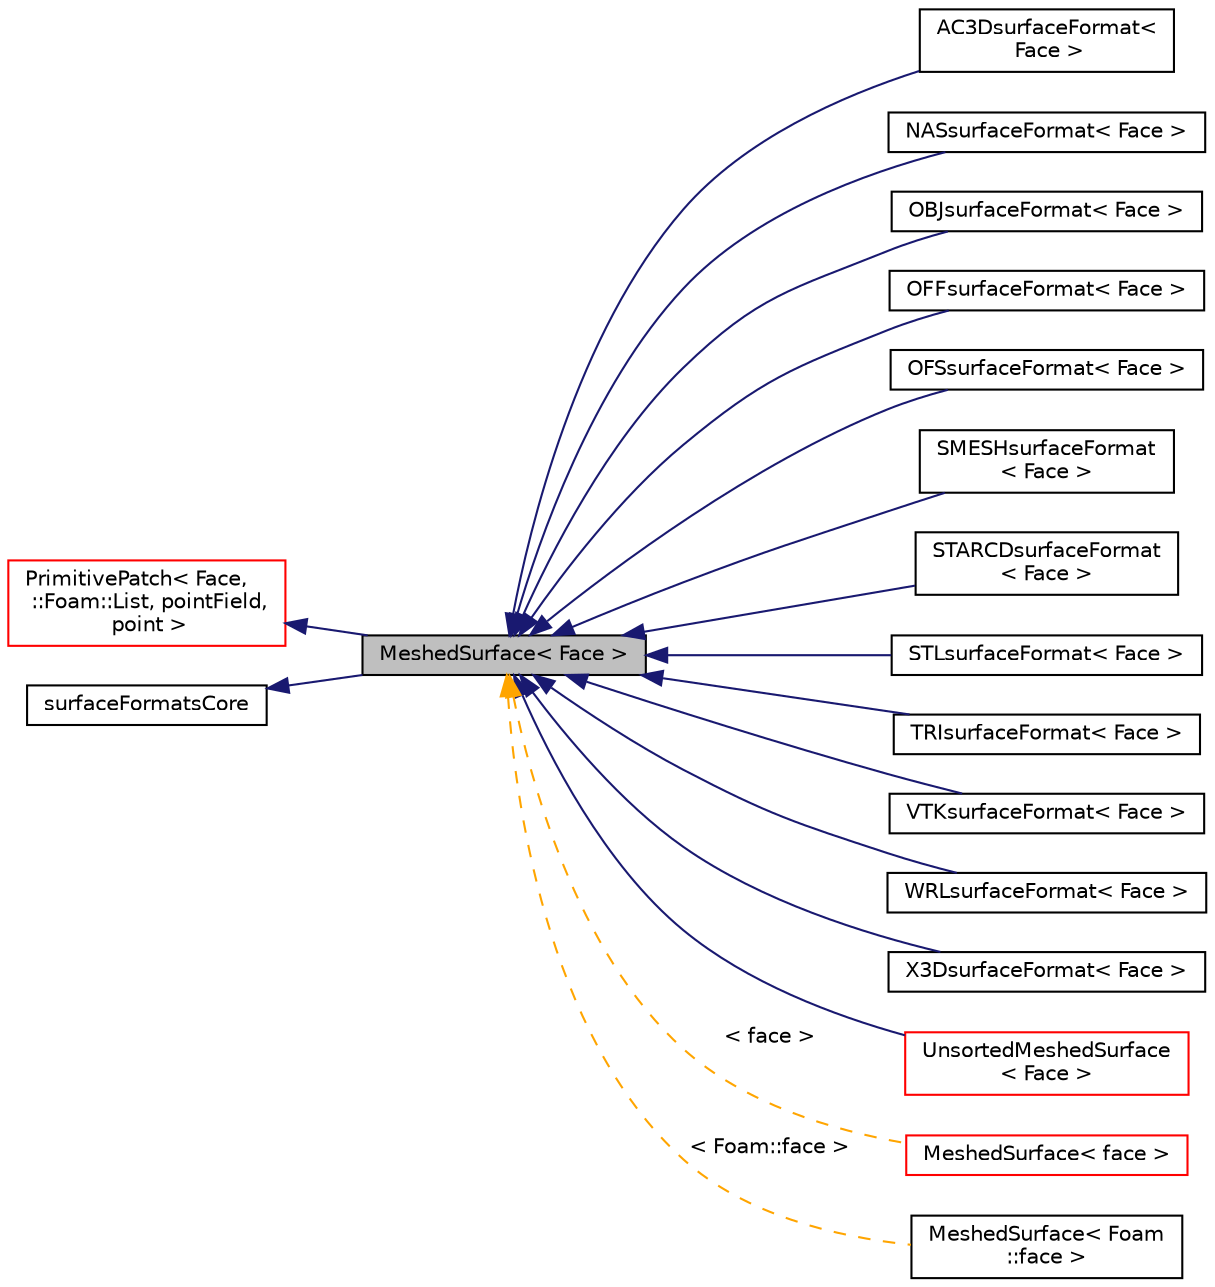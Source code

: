 digraph "MeshedSurface&lt; Face &gt;"
{
  bgcolor="transparent";
  edge [fontname="Helvetica",fontsize="10",labelfontname="Helvetica",labelfontsize="10"];
  node [fontname="Helvetica",fontsize="10",shape=record];
  rankdir="LR";
  Node0 [label="MeshedSurface\< Face \>",height=0.2,width=0.4,color="black", fillcolor="grey75", style="filled", fontcolor="black"];
  Node1 -> Node0 [dir="back",color="midnightblue",fontsize="10",style="solid",fontname="Helvetica"];
  Node1 [label="PrimitivePatch\< Face,\l ::Foam::List, pointField,\l point \>",height=0.2,width=0.4,color="red",URL="$a28693.html"];
  Node9 -> Node0 [dir="back",color="midnightblue",fontsize="10",style="solid",fontname="Helvetica"];
  Node9 [label="surfaceFormatsCore",height=0.2,width=0.4,color="black",URL="$a30913.html",tooltip="A collection of helper functions for reading/writing surface formats. "];
  Node0 -> Node10 [dir="back",color="midnightblue",fontsize="10",style="solid",fontname="Helvetica"];
  Node10 [label="AC3DsurfaceFormat\<\l Face \>",height=0.2,width=0.4,color="black",URL="$a30849.html",tooltip="Provide a means of reading/writing AC3D format. "];
  Node0 -> Node11 [dir="back",color="midnightblue",fontsize="10",style="solid",fontname="Helvetica"];
  Node11 [label="NASsurfaceFormat\< Face \>",height=0.2,width=0.4,color="black",URL="$a30861.html",tooltip="Nastran surface reader. "];
  Node0 -> Node12 [dir="back",color="midnightblue",fontsize="10",style="solid",fontname="Helvetica"];
  Node12 [label="OBJsurfaceFormat\< Face \>",height=0.2,width=0.4,color="black",URL="$a30869.html",tooltip="Provide a means of reading/writing Alias/Wavefront OBJ format. "];
  Node0 -> Node13 [dir="back",color="midnightblue",fontsize="10",style="solid",fontname="Helvetica"];
  Node13 [label="OFFsurfaceFormat\< Face \>",height=0.2,width=0.4,color="black",URL="$a30873.html",tooltip="Provide a means of reading/writing Geomview OFF polyList format. "];
  Node0 -> Node14 [dir="back",color="midnightblue",fontsize="10",style="solid",fontname="Helvetica"];
  Node14 [label="OFSsurfaceFormat\< Face \>",height=0.2,width=0.4,color="black",URL="$a30877.html",tooltip="Provide a means of reading/writing the single-file OpenFOAM surface format. "];
  Node0 -> Node15 [dir="back",color="midnightblue",fontsize="10",style="solid",fontname="Helvetica"];
  Node15 [label="SMESHsurfaceFormat\l\< Face \>",height=0.2,width=0.4,color="black",URL="$a30885.html",tooltip="Provide a means of writing tetgen SMESH format. "];
  Node0 -> Node16 [dir="back",color="midnightblue",fontsize="10",style="solid",fontname="Helvetica"];
  Node16 [label="STARCDsurfaceFormat\l\< Face \>",height=0.2,width=0.4,color="black",URL="$a30889.html",tooltip="Read/write the surface shells from pro-STAR vrt/cel files. "];
  Node0 -> Node17 [dir="back",color="midnightblue",fontsize="10",style="solid",fontname="Helvetica"];
  Node17 [label="STLsurfaceFormat\< Face \>",height=0.2,width=0.4,color="black",URL="$a30901.html",tooltip="Provide a means of reading/writing STL files (ASCII and binary). "];
  Node0 -> Node18 [dir="back",color="midnightblue",fontsize="10",style="solid",fontname="Helvetica"];
  Node18 [label="TRIsurfaceFormat\< Face \>",height=0.2,width=0.4,color="black",URL="$a30917.html",tooltip="Provide a means of reading/writing .tri format. "];
  Node0 -> Node19 [dir="back",color="midnightblue",fontsize="10",style="solid",fontname="Helvetica"];
  Node19 [label="VTKsurfaceFormat\< Face \>",height=0.2,width=0.4,color="black",URL="$a30925.html",tooltip="Provide a means of reading/writing VTK legacy format. The output is never sorted by zone..."];
  Node0 -> Node20 [dir="back",color="midnightblue",fontsize="10",style="solid",fontname="Helvetica"];
  Node20 [label="WRLsurfaceFormat\< Face \>",height=0.2,width=0.4,color="black",URL="$a30933.html",tooltip="Provide a means of writing VRML97 (wrl) format. "];
  Node0 -> Node21 [dir="back",color="midnightblue",fontsize="10",style="solid",fontname="Helvetica"];
  Node21 [label="X3DsurfaceFormat\< Face \>",height=0.2,width=0.4,color="black",URL="$a30941.html",tooltip="Provide a means of writing x3d format. "];
  Node0 -> Node22 [dir="back",color="midnightblue",fontsize="10",style="solid",fontname="Helvetica"];
  Node22 [label="UnsortedMeshedSurface\l\< Face \>",height=0.2,width=0.4,color="red",URL="$a30841.html",tooltip="A surface geometry mesh, in which the surface zone information is conveyed by the &#39;zoneId&#39; associated..."];
  Node0 -> Node24 [dir="back",color="orange",fontsize="10",style="dashed",label=" \< face \>" ,fontname="Helvetica"];
  Node24 [label="MeshedSurface\< face \>",height=0.2,width=0.4,color="red",URL="$a30833.html"];
  Node0 -> Node32 [dir="back",color="orange",fontsize="10",style="dashed",label=" \< Foam::face \>" ,fontname="Helvetica"];
  Node32 [label="MeshedSurface\< Foam\l::face \>",height=0.2,width=0.4,color="black",URL="$a30833.html"];
}

